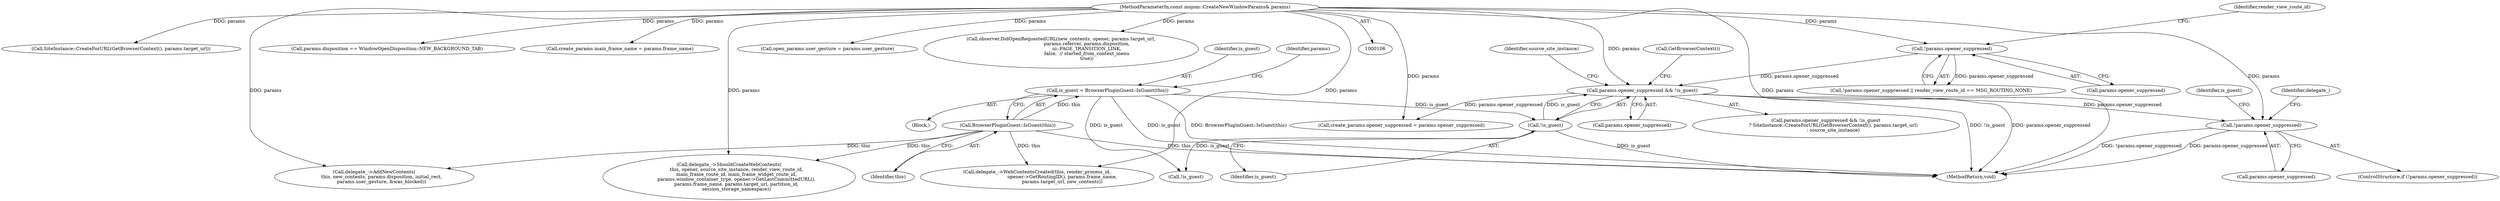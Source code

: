 digraph "0_Chrome_ba3b1b344017bbf36283464b51014fad15c2f3f4@API" {
"1000333" [label="(Call,!params.opener_suppressed)"];
"1000111" [label="(MethodParameterIn,const mojom::CreateNewWindowParams& params)"];
"1000161" [label="(Call,params.opener_suppressed && !is_guest)"];
"1000150" [label="(Call,!params.opener_suppressed)"];
"1000165" [label="(Call,!is_guest)"];
"1000144" [label="(Call,is_guest = BrowserPluginGuest::IsGuest(this))"];
"1000146" [label="(Call,BrowserPluginGuest::IsGuest(this))"];
"1000167" [label="(Call,SiteInstance::CreateForURL(GetBrowserContext(), params.target_url))"];
"1000145" [label="(Identifier,is_guest)"];
"1000168" [label="(Call,GetBrowserContext())"];
"1000362" [label="(Identifier,delegate_)"];
"1000151" [label="(Call,params.opener_suppressed)"];
"1000111" [label="(MethodParameterIn,const mojom::CreateNewWindowParams& params)"];
"1000172" [label="(Identifier,source_site_instance)"];
"1000332" [label="(ControlStructure,if (!params.opener_suppressed))"];
"1000155" [label="(Identifier,render_view_route_id)"];
"1000150" [label="(Call,!params.opener_suppressed)"];
"1000364" [label="(Call,delegate_->WebContentsCreated(this, render_process_id,\n                                  opener->GetRoutingID(), params.frame_name,\n                                  params.target_url, new_contents))"];
"1000152" [label="(Identifier,params)"];
"1000340" [label="(Identifier,is_guest)"];
"1000162" [label="(Call,params.opener_suppressed)"];
"1000160" [label="(Call,params.opener_suppressed && !is_guest\n          ? SiteInstance::CreateForURL(GetBrowserContext(), params.target_url)\n          : source_site_instance)"];
"1000333" [label="(Call,!params.opener_suppressed)"];
"1000165" [label="(Call,!is_guest)"];
"1000166" [label="(Identifier,is_guest)"];
"1000113" [label="(Block,)"];
"1000278" [label="(Call,params.disposition == WindowOpenDisposition::NEW_BACKGROUND_TAB)"];
"1000253" [label="(Call,create_params.main_frame_name = params.frame_name)"];
"1000147" [label="(Identifier,this)"];
"1000334" [label="(Call,params.opener_suppressed)"];
"1000460" [label="(MethodReturn,void)"];
"1000144" [label="(Call,is_guest = BrowserPluginGuest::IsGuest(this))"];
"1000149" [label="(Call,!params.opener_suppressed || render_view_route_id == MSG_ROUTING_NONE)"];
"1000416" [label="(Call,delegate_->AddNewContents(\n          this, new_contents, params.disposition, initial_rect,\n          params.user_gesture, &was_blocked))"];
"1000146" [label="(Call,BrowserPluginGuest::IsGuest(this))"];
"1000437" [label="(Call,open_params.user_gesture = params.user_gesture)"];
"1000161" [label="(Call,params.opener_suppressed && !is_guest)"];
"1000300" [label="(Call,!is_guest)"];
"1000380" [label="(Call,observer.DidOpenRequestedURL(new_contents, opener, params.target_url,\n                                   params.referrer, params.disposition,\n                                   ui::PAGE_TRANSITION_LINK,\n                                   false,  // started_from_context_menu\n                                   true))"];
"1000204" [label="(Call,delegate_->ShouldCreateWebContents(\n          this, opener, source_site_instance, render_view_route_id,\n          main_frame_route_id, main_frame_widget_route_id,\n          params.window_container_type, opener->GetLastCommittedURL(),\n          params.frame_name, params.target_url, partition_id,\n          session_storage_namespace))"];
"1000270" [label="(Call,create_params.opener_suppressed = params.opener_suppressed)"];
"1000333" -> "1000332"  [label="AST: "];
"1000333" -> "1000334"  [label="CFG: "];
"1000334" -> "1000333"  [label="AST: "];
"1000340" -> "1000333"  [label="CFG: "];
"1000362" -> "1000333"  [label="CFG: "];
"1000333" -> "1000460"  [label="DDG: params.opener_suppressed"];
"1000333" -> "1000460"  [label="DDG: !params.opener_suppressed"];
"1000111" -> "1000333"  [label="DDG: params"];
"1000161" -> "1000333"  [label="DDG: params.opener_suppressed"];
"1000111" -> "1000106"  [label="AST: "];
"1000111" -> "1000460"  [label="DDG: params"];
"1000111" -> "1000150"  [label="DDG: params"];
"1000111" -> "1000161"  [label="DDG: params"];
"1000111" -> "1000167"  [label="DDG: params"];
"1000111" -> "1000204"  [label="DDG: params"];
"1000111" -> "1000253"  [label="DDG: params"];
"1000111" -> "1000270"  [label="DDG: params"];
"1000111" -> "1000278"  [label="DDG: params"];
"1000111" -> "1000364"  [label="DDG: params"];
"1000111" -> "1000380"  [label="DDG: params"];
"1000111" -> "1000416"  [label="DDG: params"];
"1000111" -> "1000437"  [label="DDG: params"];
"1000161" -> "1000160"  [label="AST: "];
"1000161" -> "1000162"  [label="CFG: "];
"1000161" -> "1000165"  [label="CFG: "];
"1000162" -> "1000161"  [label="AST: "];
"1000165" -> "1000161"  [label="AST: "];
"1000168" -> "1000161"  [label="CFG: "];
"1000172" -> "1000161"  [label="CFG: "];
"1000161" -> "1000460"  [label="DDG: params.opener_suppressed"];
"1000161" -> "1000460"  [label="DDG: !is_guest"];
"1000150" -> "1000161"  [label="DDG: params.opener_suppressed"];
"1000165" -> "1000161"  [label="DDG: is_guest"];
"1000161" -> "1000270"  [label="DDG: params.opener_suppressed"];
"1000150" -> "1000149"  [label="AST: "];
"1000150" -> "1000151"  [label="CFG: "];
"1000151" -> "1000150"  [label="AST: "];
"1000155" -> "1000150"  [label="CFG: "];
"1000149" -> "1000150"  [label="CFG: "];
"1000150" -> "1000149"  [label="DDG: params.opener_suppressed"];
"1000165" -> "1000166"  [label="CFG: "];
"1000166" -> "1000165"  [label="AST: "];
"1000165" -> "1000460"  [label="DDG: is_guest"];
"1000144" -> "1000165"  [label="DDG: is_guest"];
"1000165" -> "1000300"  [label="DDG: is_guest"];
"1000144" -> "1000113"  [label="AST: "];
"1000144" -> "1000146"  [label="CFG: "];
"1000145" -> "1000144"  [label="AST: "];
"1000146" -> "1000144"  [label="AST: "];
"1000152" -> "1000144"  [label="CFG: "];
"1000144" -> "1000460"  [label="DDG: is_guest"];
"1000144" -> "1000460"  [label="DDG: BrowserPluginGuest::IsGuest(this)"];
"1000146" -> "1000144"  [label="DDG: this"];
"1000144" -> "1000300"  [label="DDG: is_guest"];
"1000146" -> "1000147"  [label="CFG: "];
"1000147" -> "1000146"  [label="AST: "];
"1000146" -> "1000460"  [label="DDG: this"];
"1000146" -> "1000204"  [label="DDG: this"];
"1000146" -> "1000364"  [label="DDG: this"];
"1000146" -> "1000416"  [label="DDG: this"];
}
